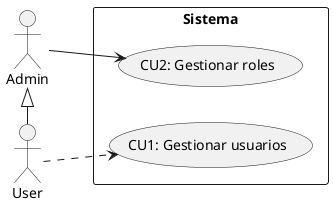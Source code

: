 @startuml
left to right direction
actor User as U
actor Admin as A
rectangle  Sistema{
usecase "CU1: Gestionar usuarios" as GU
usecase "CU2: Gestionar roles" as GR
}

U ..> GU
A --> GR

A <|- U

@enduml